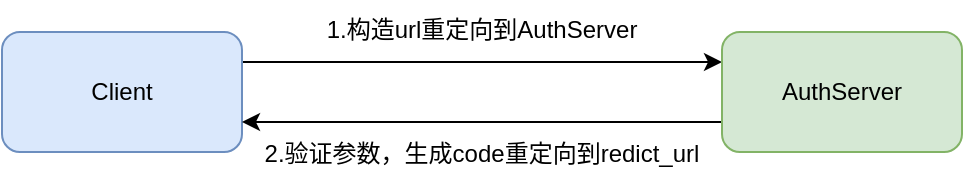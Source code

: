 <mxfile version="16.6.6" type="github">
  <diagram id="ZedTMQsdEsUZhtXi1KBW" name="Page-1">
    <mxGraphModel dx="782" dy="446" grid="1" gridSize="10" guides="1" tooltips="1" connect="1" arrows="1" fold="1" page="1" pageScale="1" pageWidth="827" pageHeight="1169" math="0" shadow="0">
      <root>
        <mxCell id="0" />
        <mxCell id="1" parent="0" />
        <mxCell id="TgjuOaiopgb37luxDvPf-4" style="edgeStyle=orthogonalEdgeStyle;rounded=0;orthogonalLoop=1;jettySize=auto;html=1;entryX=0;entryY=0.25;entryDx=0;entryDy=0;exitX=1;exitY=0.25;exitDx=0;exitDy=0;" edge="1" parent="1" source="TgjuOaiopgb37luxDvPf-2" target="TgjuOaiopgb37luxDvPf-3">
          <mxGeometry relative="1" as="geometry" />
        </mxCell>
        <mxCell id="TgjuOaiopgb37luxDvPf-2" value="Client" style="rounded=1;whiteSpace=wrap;html=1;fillColor=#dae8fc;strokeColor=#6c8ebf;" vertex="1" parent="1">
          <mxGeometry x="80" y="120" width="120" height="60" as="geometry" />
        </mxCell>
        <mxCell id="TgjuOaiopgb37luxDvPf-6" style="edgeStyle=orthogonalEdgeStyle;rounded=0;orthogonalLoop=1;jettySize=auto;html=1;entryX=1;entryY=0.75;entryDx=0;entryDy=0;exitX=0;exitY=0.75;exitDx=0;exitDy=0;" edge="1" parent="1" source="TgjuOaiopgb37luxDvPf-3" target="TgjuOaiopgb37luxDvPf-2">
          <mxGeometry relative="1" as="geometry" />
        </mxCell>
        <mxCell id="TgjuOaiopgb37luxDvPf-3" value="AuthServer" style="rounded=1;whiteSpace=wrap;html=1;fillColor=#d5e8d4;strokeColor=#82b366;" vertex="1" parent="1">
          <mxGeometry x="440" y="120" width="120" height="60" as="geometry" />
        </mxCell>
        <mxCell id="TgjuOaiopgb37luxDvPf-5" value="1.构造url重定向到AuthServer" style="text;html=1;strokeColor=none;fillColor=none;align=center;verticalAlign=middle;whiteSpace=wrap;rounded=0;" vertex="1" parent="1">
          <mxGeometry x="200" y="104" width="240" height="30" as="geometry" />
        </mxCell>
        <mxCell id="TgjuOaiopgb37luxDvPf-8" value="2.验证参数，生成code重定向到redict_url" style="text;html=1;strokeColor=none;fillColor=none;align=center;verticalAlign=middle;whiteSpace=wrap;rounded=0;" vertex="1" parent="1">
          <mxGeometry x="200" y="166" width="240" height="30" as="geometry" />
        </mxCell>
      </root>
    </mxGraphModel>
  </diagram>
</mxfile>
